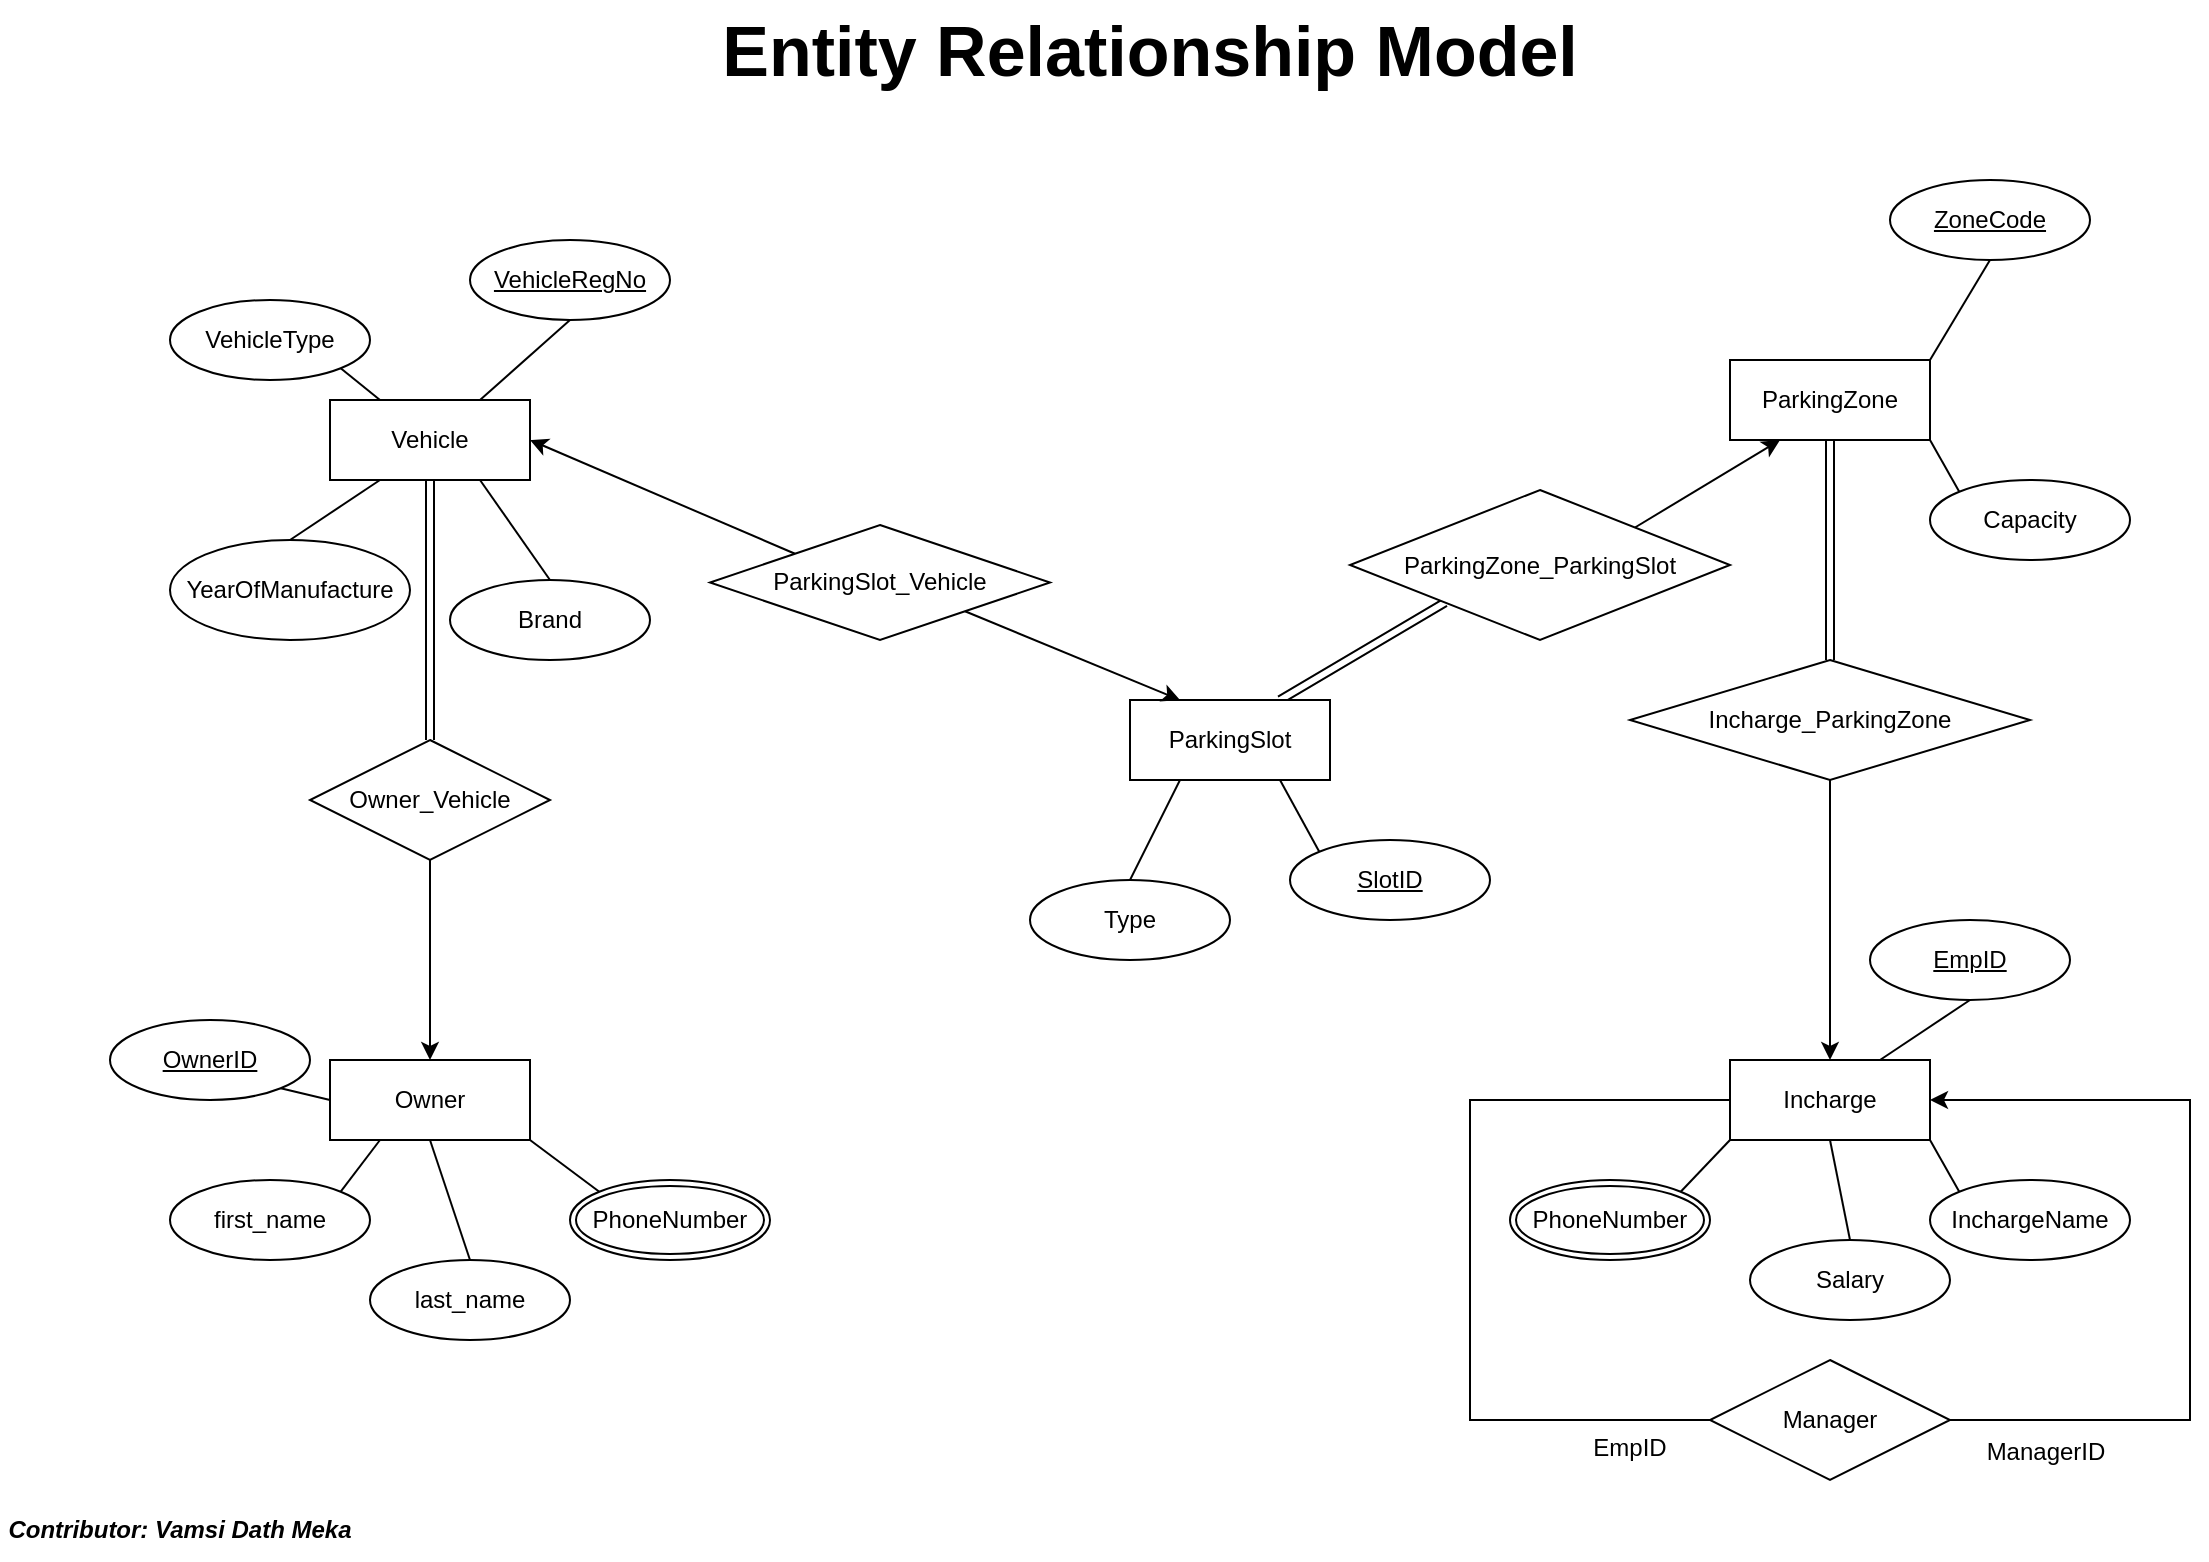 <mxfile version="24.8.2">
  <diagram name="Page-1" id="F-eMrB3entbElKQbHcQJ">
    <mxGraphModel dx="1648" dy="912" grid="1" gridSize="10" guides="1" tooltips="1" connect="1" arrows="1" fold="1" page="1" pageScale="1" pageWidth="1169" pageHeight="827" math="0" shadow="0">
      <root>
        <mxCell id="0" />
        <mxCell id="1" parent="0" />
        <mxCell id="yBUksOMTZgjkfL_3Iild-5" style="rounded=0;orthogonalLoop=1;jettySize=auto;html=1;exitX=1;exitY=0;exitDx=0;exitDy=0;entryX=0.5;entryY=1;entryDx=0;entryDy=0;endArrow=none;endFill=0;" edge="1" parent="1" source="yBUksOMTZgjkfL_3Iild-1" target="yBUksOMTZgjkfL_3Iild-2">
          <mxGeometry relative="1" as="geometry" />
        </mxCell>
        <mxCell id="yBUksOMTZgjkfL_3Iild-47" style="rounded=0;orthogonalLoop=1;jettySize=auto;html=1;exitX=0.5;exitY=1;exitDx=0;exitDy=0;entryX=0.5;entryY=0;entryDx=0;entryDy=0;endArrow=none;endFill=0;shape=link;" edge="1" parent="1" source="yBUksOMTZgjkfL_3Iild-1" target="yBUksOMTZgjkfL_3Iild-46">
          <mxGeometry relative="1" as="geometry" />
        </mxCell>
        <mxCell id="yBUksOMTZgjkfL_3Iild-1" value="ParkingZone" style="whiteSpace=wrap;html=1;align=center;" vertex="1" parent="1">
          <mxGeometry x="875" y="210" width="100" height="40" as="geometry" />
        </mxCell>
        <mxCell id="yBUksOMTZgjkfL_3Iild-2" value="ZoneCode" style="ellipse;whiteSpace=wrap;html=1;align=center;fontStyle=4;" vertex="1" parent="1">
          <mxGeometry x="955" y="120" width="100" height="40" as="geometry" />
        </mxCell>
        <mxCell id="yBUksOMTZgjkfL_3Iild-6" value="Capacity" style="ellipse;whiteSpace=wrap;html=1;align=center;" vertex="1" parent="1">
          <mxGeometry x="975" y="270" width="100" height="40" as="geometry" />
        </mxCell>
        <mxCell id="yBUksOMTZgjkfL_3Iild-7" style="rounded=0;orthogonalLoop=1;jettySize=auto;html=1;exitX=1;exitY=1;exitDx=0;exitDy=0;endArrow=none;endFill=0;entryX=0;entryY=0;entryDx=0;entryDy=0;" edge="1" parent="1" source="yBUksOMTZgjkfL_3Iild-1" target="yBUksOMTZgjkfL_3Iild-6">
          <mxGeometry relative="1" as="geometry">
            <mxPoint x="995" y="280" as="targetPoint" />
          </mxGeometry>
        </mxCell>
        <mxCell id="yBUksOMTZgjkfL_3Iild-10" style="rounded=0;orthogonalLoop=1;jettySize=auto;html=1;exitX=0.75;exitY=0;exitDx=0;exitDy=0;entryX=0.5;entryY=1;entryDx=0;entryDy=0;endArrow=none;endFill=0;" edge="1" parent="1" source="yBUksOMTZgjkfL_3Iild-8" target="yBUksOMTZgjkfL_3Iild-9">
          <mxGeometry relative="1" as="geometry" />
        </mxCell>
        <mxCell id="yBUksOMTZgjkfL_3Iild-16" style="rounded=0;orthogonalLoop=1;jettySize=auto;html=1;exitX=0.75;exitY=1;exitDx=0;exitDy=0;entryX=0.5;entryY=0;entryDx=0;entryDy=0;endArrow=none;endFill=0;" edge="1" parent="1" source="yBUksOMTZgjkfL_3Iild-8" target="yBUksOMTZgjkfL_3Iild-11">
          <mxGeometry relative="1" as="geometry" />
        </mxCell>
        <mxCell id="yBUksOMTZgjkfL_3Iild-26" style="rounded=0;orthogonalLoop=1;jettySize=auto;html=1;exitX=0.5;exitY=1;exitDx=0;exitDy=0;entryX=0.5;entryY=0;entryDx=0;entryDy=0;endArrow=none;endFill=0;shape=link;" edge="1" parent="1" source="yBUksOMTZgjkfL_3Iild-8" target="yBUksOMTZgjkfL_3Iild-25">
          <mxGeometry relative="1" as="geometry" />
        </mxCell>
        <mxCell id="yBUksOMTZgjkfL_3Iild-32" style="rounded=0;orthogonalLoop=1;jettySize=auto;html=1;exitX=1;exitY=0.5;exitDx=0;exitDy=0;entryX=0;entryY=0;entryDx=0;entryDy=0;endArrow=none;endFill=0;startArrow=classic;startFill=1;" edge="1" parent="1" source="yBUksOMTZgjkfL_3Iild-8" target="yBUksOMTZgjkfL_3Iild-31">
          <mxGeometry relative="1" as="geometry" />
        </mxCell>
        <mxCell id="yBUksOMTZgjkfL_3Iild-8" value="Vehicle" style="whiteSpace=wrap;html=1;align=center;" vertex="1" parent="1">
          <mxGeometry x="175" y="230" width="100" height="40" as="geometry" />
        </mxCell>
        <mxCell id="yBUksOMTZgjkfL_3Iild-9" value="VehicleRegNo" style="ellipse;whiteSpace=wrap;html=1;align=center;fontStyle=4;" vertex="1" parent="1">
          <mxGeometry x="245" y="150" width="100" height="40" as="geometry" />
        </mxCell>
        <mxCell id="yBUksOMTZgjkfL_3Iild-11" value="Brand" style="ellipse;whiteSpace=wrap;html=1;align=center;" vertex="1" parent="1">
          <mxGeometry x="235" y="320" width="100" height="40" as="geometry" />
        </mxCell>
        <mxCell id="yBUksOMTZgjkfL_3Iild-15" style="rounded=0;orthogonalLoop=1;jettySize=auto;html=1;exitX=0.5;exitY=0;exitDx=0;exitDy=0;entryX=0.25;entryY=1;entryDx=0;entryDy=0;endArrow=none;endFill=0;" edge="1" parent="1" source="yBUksOMTZgjkfL_3Iild-12" target="yBUksOMTZgjkfL_3Iild-8">
          <mxGeometry relative="1" as="geometry" />
        </mxCell>
        <mxCell id="yBUksOMTZgjkfL_3Iild-12" value="YearOfManufacture" style="ellipse;whiteSpace=wrap;html=1;align=center;" vertex="1" parent="1">
          <mxGeometry x="95" y="300" width="120" height="50" as="geometry" />
        </mxCell>
        <mxCell id="yBUksOMTZgjkfL_3Iild-14" style="rounded=0;orthogonalLoop=1;jettySize=auto;html=1;exitX=1;exitY=1;exitDx=0;exitDy=0;entryX=0.25;entryY=0;entryDx=0;entryDy=0;endArrow=none;endFill=0;" edge="1" parent="1" source="yBUksOMTZgjkfL_3Iild-13" target="yBUksOMTZgjkfL_3Iild-8">
          <mxGeometry relative="1" as="geometry" />
        </mxCell>
        <mxCell id="yBUksOMTZgjkfL_3Iild-13" value="VehicleType" style="ellipse;whiteSpace=wrap;html=1;align=center;" vertex="1" parent="1">
          <mxGeometry x="95" y="180" width="100" height="40" as="geometry" />
        </mxCell>
        <mxCell id="yBUksOMTZgjkfL_3Iild-38" style="rounded=0;orthogonalLoop=1;jettySize=auto;html=1;exitX=1;exitY=1;exitDx=0;exitDy=0;entryX=0;entryY=0;entryDx=0;entryDy=0;endArrow=none;endFill=0;" edge="1" parent="1" source="yBUksOMTZgjkfL_3Iild-18" target="yBUksOMTZgjkfL_3Iild-37">
          <mxGeometry relative="1" as="geometry" />
        </mxCell>
        <mxCell id="yBUksOMTZgjkfL_3Iild-18" value="Owner" style="whiteSpace=wrap;html=1;align=center;" vertex="1" parent="1">
          <mxGeometry x="175" y="560" width="100" height="40" as="geometry" />
        </mxCell>
        <mxCell id="yBUksOMTZgjkfL_3Iild-22" style="rounded=0;orthogonalLoop=1;jettySize=auto;html=1;exitX=1;exitY=1;exitDx=0;exitDy=0;entryX=0;entryY=0.5;entryDx=0;entryDy=0;endArrow=none;endFill=0;" edge="1" parent="1" source="yBUksOMTZgjkfL_3Iild-19" target="yBUksOMTZgjkfL_3Iild-18">
          <mxGeometry relative="1" as="geometry" />
        </mxCell>
        <mxCell id="yBUksOMTZgjkfL_3Iild-19" value="OwnerID" style="ellipse;whiteSpace=wrap;html=1;align=center;fontStyle=4;" vertex="1" parent="1">
          <mxGeometry x="65" y="540" width="100" height="40" as="geometry" />
        </mxCell>
        <mxCell id="yBUksOMTZgjkfL_3Iild-23" style="rounded=0;orthogonalLoop=1;jettySize=auto;html=1;exitX=1;exitY=0;exitDx=0;exitDy=0;entryX=0.25;entryY=1;entryDx=0;entryDy=0;endArrow=none;endFill=0;" edge="1" parent="1" source="yBUksOMTZgjkfL_3Iild-20" target="yBUksOMTZgjkfL_3Iild-18">
          <mxGeometry relative="1" as="geometry" />
        </mxCell>
        <mxCell id="yBUksOMTZgjkfL_3Iild-20" value="first_name" style="ellipse;whiteSpace=wrap;html=1;align=center;" vertex="1" parent="1">
          <mxGeometry x="95" y="620" width="100" height="40" as="geometry" />
        </mxCell>
        <mxCell id="yBUksOMTZgjkfL_3Iild-24" style="rounded=0;orthogonalLoop=1;jettySize=auto;html=1;exitX=0.5;exitY=0;exitDx=0;exitDy=0;entryX=0.5;entryY=1;entryDx=0;entryDy=0;endArrow=none;endFill=0;" edge="1" parent="1" source="yBUksOMTZgjkfL_3Iild-21" target="yBUksOMTZgjkfL_3Iild-18">
          <mxGeometry relative="1" as="geometry" />
        </mxCell>
        <mxCell id="yBUksOMTZgjkfL_3Iild-21" value="last_name" style="ellipse;whiteSpace=wrap;html=1;align=center;" vertex="1" parent="1">
          <mxGeometry x="195" y="660" width="100" height="40" as="geometry" />
        </mxCell>
        <mxCell id="yBUksOMTZgjkfL_3Iild-27" style="rounded=0;orthogonalLoop=1;jettySize=auto;html=1;exitX=0.5;exitY=1;exitDx=0;exitDy=0;entryX=0.5;entryY=0;entryDx=0;entryDy=0;endArrow=classic;endFill=1;" edge="1" parent="1" source="yBUksOMTZgjkfL_3Iild-25" target="yBUksOMTZgjkfL_3Iild-18">
          <mxGeometry relative="1" as="geometry">
            <mxPoint x="205" y="490" as="sourcePoint" />
          </mxGeometry>
        </mxCell>
        <mxCell id="yBUksOMTZgjkfL_3Iild-25" value="Owner_Vehicle" style="shape=rhombus;perimeter=rhombusPerimeter;whiteSpace=wrap;html=1;align=center;" vertex="1" parent="1">
          <mxGeometry x="165" y="400" width="120" height="60" as="geometry" />
        </mxCell>
        <mxCell id="yBUksOMTZgjkfL_3Iild-40" style="rounded=0;orthogonalLoop=1;jettySize=auto;html=1;exitX=0.75;exitY=0;exitDx=0;exitDy=0;entryX=0;entryY=1;entryDx=0;entryDy=0;endArrow=none;endFill=0;shape=link;" edge="1" parent="1" source="yBUksOMTZgjkfL_3Iild-28" target="yBUksOMTZgjkfL_3Iild-39">
          <mxGeometry relative="1" as="geometry" />
        </mxCell>
        <mxCell id="yBUksOMTZgjkfL_3Iild-28" value="ParkingSlot" style="whiteSpace=wrap;html=1;align=center;" vertex="1" parent="1">
          <mxGeometry x="575" y="380" width="100" height="40" as="geometry" />
        </mxCell>
        <mxCell id="yBUksOMTZgjkfL_3Iild-35" style="rounded=0;orthogonalLoop=1;jettySize=auto;html=1;exitX=0;exitY=0;exitDx=0;exitDy=0;entryX=0.75;entryY=1;entryDx=0;entryDy=0;endArrow=none;endFill=0;" edge="1" parent="1" source="yBUksOMTZgjkfL_3Iild-29" target="yBUksOMTZgjkfL_3Iild-28">
          <mxGeometry relative="1" as="geometry" />
        </mxCell>
        <mxCell id="yBUksOMTZgjkfL_3Iild-29" value="SlotID" style="ellipse;whiteSpace=wrap;html=1;align=center;fontStyle=4;" vertex="1" parent="1">
          <mxGeometry x="655" y="450" width="100" height="40" as="geometry" />
        </mxCell>
        <mxCell id="yBUksOMTZgjkfL_3Iild-34" style="rounded=0;orthogonalLoop=1;jettySize=auto;html=1;exitX=0.5;exitY=0;exitDx=0;exitDy=0;entryX=0.25;entryY=1;entryDx=0;entryDy=0;endArrow=none;endFill=0;" edge="1" parent="1" source="yBUksOMTZgjkfL_3Iild-30" target="yBUksOMTZgjkfL_3Iild-28">
          <mxGeometry relative="1" as="geometry" />
        </mxCell>
        <mxCell id="yBUksOMTZgjkfL_3Iild-30" value="Type" style="ellipse;whiteSpace=wrap;html=1;align=center;" vertex="1" parent="1">
          <mxGeometry x="525" y="470" width="100" height="40" as="geometry" />
        </mxCell>
        <mxCell id="yBUksOMTZgjkfL_3Iild-33" style="rounded=0;orthogonalLoop=1;jettySize=auto;html=1;exitX=1;exitY=1;exitDx=0;exitDy=0;entryX=0.25;entryY=0;entryDx=0;entryDy=0;endArrow=classic;endFill=1;" edge="1" parent="1" source="yBUksOMTZgjkfL_3Iild-31" target="yBUksOMTZgjkfL_3Iild-28">
          <mxGeometry relative="1" as="geometry" />
        </mxCell>
        <mxCell id="yBUksOMTZgjkfL_3Iild-31" value="ParkingSlot_Vehicle" style="shape=rhombus;perimeter=rhombusPerimeter;whiteSpace=wrap;html=1;align=center;" vertex="1" parent="1">
          <mxGeometry x="365" y="292.5" width="170" height="57.5" as="geometry" />
        </mxCell>
        <mxCell id="yBUksOMTZgjkfL_3Iild-37" value="PhoneNumber" style="ellipse;shape=doubleEllipse;margin=3;whiteSpace=wrap;html=1;align=center;" vertex="1" parent="1">
          <mxGeometry x="295" y="620" width="100" height="40" as="geometry" />
        </mxCell>
        <mxCell id="yBUksOMTZgjkfL_3Iild-41" style="rounded=0;orthogonalLoop=1;jettySize=auto;html=1;exitX=1;exitY=0;exitDx=0;exitDy=0;entryX=0.25;entryY=1;entryDx=0;entryDy=0;endArrow=classic;endFill=1;" edge="1" parent="1" source="yBUksOMTZgjkfL_3Iild-39" target="yBUksOMTZgjkfL_3Iild-1">
          <mxGeometry relative="1" as="geometry" />
        </mxCell>
        <mxCell id="yBUksOMTZgjkfL_3Iild-39" value="ParkingZone_ParkingSlot" style="shape=rhombus;perimeter=rhombusPerimeter;whiteSpace=wrap;html=1;align=center;" vertex="1" parent="1">
          <mxGeometry x="685" y="275" width="190" height="75" as="geometry" />
        </mxCell>
        <mxCell id="yBUksOMTZgjkfL_3Iild-48" style="rounded=0;orthogonalLoop=1;jettySize=auto;html=1;exitX=1;exitY=1;exitDx=0;exitDy=0;entryX=0;entryY=0;entryDx=0;entryDy=0;endArrow=none;endFill=0;" edge="1" parent="1" source="yBUksOMTZgjkfL_3Iild-42" target="yBUksOMTZgjkfL_3Iild-44">
          <mxGeometry relative="1" as="geometry" />
        </mxCell>
        <mxCell id="yBUksOMTZgjkfL_3Iild-49" style="rounded=0;orthogonalLoop=1;jettySize=auto;html=1;exitX=0.75;exitY=0;exitDx=0;exitDy=0;entryX=0.5;entryY=1;entryDx=0;entryDy=0;endArrow=none;endFill=0;" edge="1" parent="1" source="yBUksOMTZgjkfL_3Iild-42" target="yBUksOMTZgjkfL_3Iild-43">
          <mxGeometry relative="1" as="geometry" />
        </mxCell>
        <mxCell id="yBUksOMTZgjkfL_3Iild-50" style="rounded=0;orthogonalLoop=1;jettySize=auto;html=1;exitX=0.5;exitY=1;exitDx=0;exitDy=0;entryX=0.5;entryY=0;entryDx=0;entryDy=0;endArrow=none;endFill=0;" edge="1" parent="1" source="yBUksOMTZgjkfL_3Iild-42" target="yBUksOMTZgjkfL_3Iild-45">
          <mxGeometry relative="1" as="geometry" />
        </mxCell>
        <mxCell id="yBUksOMTZgjkfL_3Iild-53" style="rounded=0;orthogonalLoop=1;jettySize=auto;html=1;exitX=0;exitY=1;exitDx=0;exitDy=0;entryX=1;entryY=0;entryDx=0;entryDy=0;endArrow=none;endFill=0;" edge="1" parent="1" source="yBUksOMTZgjkfL_3Iild-42" target="yBUksOMTZgjkfL_3Iild-52">
          <mxGeometry relative="1" as="geometry" />
        </mxCell>
        <mxCell id="yBUksOMTZgjkfL_3Iild-56" style="edgeStyle=orthogonalEdgeStyle;rounded=0;orthogonalLoop=1;jettySize=auto;html=1;exitX=1;exitY=0.5;exitDx=0;exitDy=0;entryX=1;entryY=0.5;entryDx=0;entryDy=0;endArrow=none;endFill=0;startArrow=classic;startFill=1;" edge="1" parent="1" source="yBUksOMTZgjkfL_3Iild-42" target="yBUksOMTZgjkfL_3Iild-54">
          <mxGeometry relative="1" as="geometry">
            <Array as="points">
              <mxPoint x="1105" y="580" />
              <mxPoint x="1105" y="740" />
            </Array>
          </mxGeometry>
        </mxCell>
        <mxCell id="yBUksOMTZgjkfL_3Iild-42" value="Incharge" style="whiteSpace=wrap;html=1;align=center;" vertex="1" parent="1">
          <mxGeometry x="875" y="560" width="100" height="40" as="geometry" />
        </mxCell>
        <mxCell id="yBUksOMTZgjkfL_3Iild-43" value="EmpID" style="ellipse;whiteSpace=wrap;html=1;align=center;fontStyle=4;" vertex="1" parent="1">
          <mxGeometry x="945" y="490" width="100" height="40" as="geometry" />
        </mxCell>
        <mxCell id="yBUksOMTZgjkfL_3Iild-44" value="InchargeName" style="ellipse;whiteSpace=wrap;html=1;align=center;" vertex="1" parent="1">
          <mxGeometry x="975" y="620" width="100" height="40" as="geometry" />
        </mxCell>
        <mxCell id="yBUksOMTZgjkfL_3Iild-45" value="Salary" style="ellipse;whiteSpace=wrap;html=1;align=center;" vertex="1" parent="1">
          <mxGeometry x="885" y="650" width="100" height="40" as="geometry" />
        </mxCell>
        <mxCell id="yBUksOMTZgjkfL_3Iild-51" style="rounded=0;orthogonalLoop=1;jettySize=auto;html=1;exitX=0.5;exitY=1;exitDx=0;exitDy=0;entryX=0.5;entryY=0;entryDx=0;entryDy=0;endArrow=classic;endFill=1;" edge="1" parent="1" source="yBUksOMTZgjkfL_3Iild-46" target="yBUksOMTZgjkfL_3Iild-42">
          <mxGeometry relative="1" as="geometry" />
        </mxCell>
        <mxCell id="yBUksOMTZgjkfL_3Iild-46" value="Incharge_ParkingZone" style="shape=rhombus;perimeter=rhombusPerimeter;whiteSpace=wrap;html=1;align=center;" vertex="1" parent="1">
          <mxGeometry x="825" y="360" width="200" height="60" as="geometry" />
        </mxCell>
        <mxCell id="yBUksOMTZgjkfL_3Iild-52" value="PhoneNumber" style="ellipse;shape=doubleEllipse;margin=3;whiteSpace=wrap;html=1;align=center;" vertex="1" parent="1">
          <mxGeometry x="765" y="620" width="100" height="40" as="geometry" />
        </mxCell>
        <mxCell id="yBUksOMTZgjkfL_3Iild-55" style="edgeStyle=orthogonalEdgeStyle;rounded=0;orthogonalLoop=1;jettySize=auto;html=1;exitX=0;exitY=0.5;exitDx=0;exitDy=0;entryX=0;entryY=0.5;entryDx=0;entryDy=0;endArrow=none;endFill=0;" edge="1" parent="1" source="yBUksOMTZgjkfL_3Iild-54" target="yBUksOMTZgjkfL_3Iild-42">
          <mxGeometry relative="1" as="geometry">
            <Array as="points">
              <mxPoint x="745" y="740" />
              <mxPoint x="745" y="580" />
            </Array>
          </mxGeometry>
        </mxCell>
        <mxCell id="yBUksOMTZgjkfL_3Iild-54" value="Manager" style="shape=rhombus;perimeter=rhombusPerimeter;whiteSpace=wrap;html=1;align=center;" vertex="1" parent="1">
          <mxGeometry x="865" y="710" width="120" height="60" as="geometry" />
        </mxCell>
        <mxCell id="yBUksOMTZgjkfL_3Iild-57" value="&lt;b style=&quot;font-size: 35px;&quot;&gt;Entity Relationship Model&lt;/b&gt;" style="text;strokeColor=none;align=center;fillColor=none;html=1;verticalAlign=middle;whiteSpace=wrap;rounded=0;fontSize=35;" vertex="1" parent="1">
          <mxGeometry x="345" y="30" width="480" height="50" as="geometry" />
        </mxCell>
        <mxCell id="yBUksOMTZgjkfL_3Iild-58" value="EmpID" style="text;strokeColor=none;align=center;fillColor=none;html=1;verticalAlign=middle;whiteSpace=wrap;rounded=0;" vertex="1" parent="1">
          <mxGeometry x="795" y="739" width="60" height="30" as="geometry" />
        </mxCell>
        <mxCell id="yBUksOMTZgjkfL_3Iild-62" value="ManagerID" style="text;strokeColor=none;align=center;fillColor=none;html=1;verticalAlign=middle;whiteSpace=wrap;rounded=0;" vertex="1" parent="1">
          <mxGeometry x="1003" y="741" width="60" height="30" as="geometry" />
        </mxCell>
        <mxCell id="yBUksOMTZgjkfL_3Iild-63" value="Contributor: Vamsi Dath Meka" style="text;strokeColor=none;align=center;fillColor=none;html=1;verticalAlign=middle;whiteSpace=wrap;rounded=0;fontStyle=3" vertex="1" parent="1">
          <mxGeometry x="10" y="780" width="180" height="30" as="geometry" />
        </mxCell>
      </root>
    </mxGraphModel>
  </diagram>
</mxfile>
